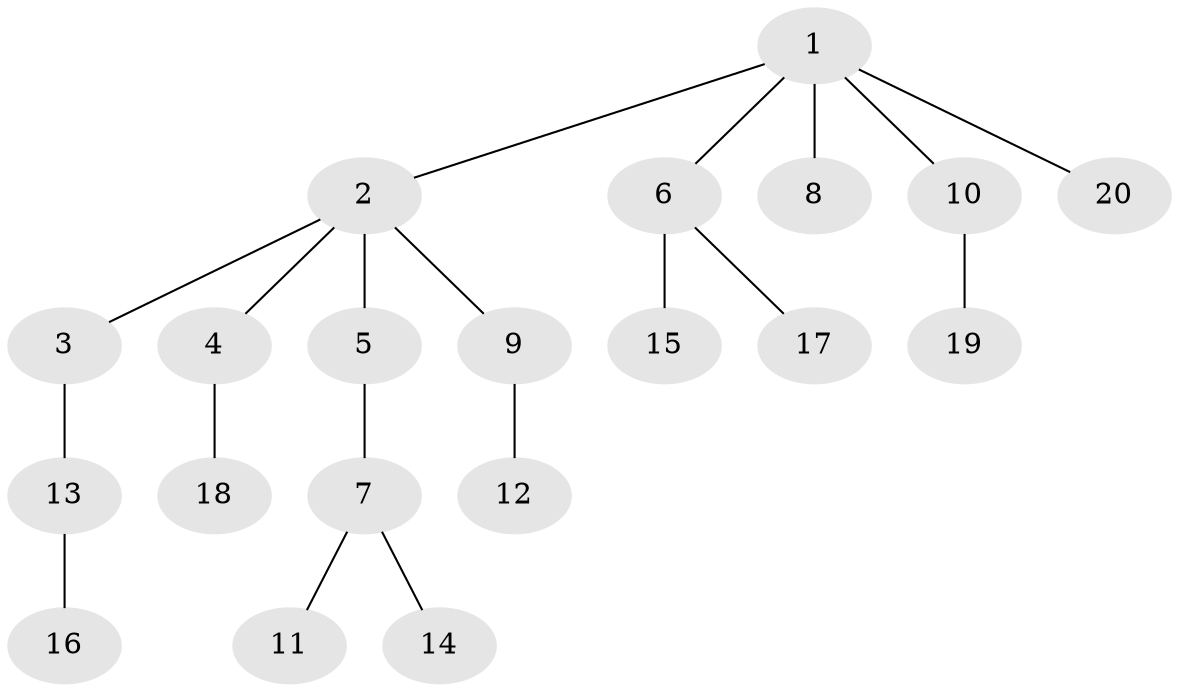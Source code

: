 // Generated by graph-tools (version 1.1) at 2025/46/02/15/25 05:46:28]
// undirected, 20 vertices, 19 edges
graph export_dot {
graph [start="1"]
  node [color=gray90,style=filled];
  1;
  2;
  3;
  4;
  5;
  6;
  7;
  8;
  9;
  10;
  11;
  12;
  13;
  14;
  15;
  16;
  17;
  18;
  19;
  20;
  1 -- 2;
  1 -- 6;
  1 -- 8;
  1 -- 10;
  1 -- 20;
  2 -- 3;
  2 -- 4;
  2 -- 5;
  2 -- 9;
  3 -- 13;
  4 -- 18;
  5 -- 7;
  6 -- 15;
  6 -- 17;
  7 -- 11;
  7 -- 14;
  9 -- 12;
  10 -- 19;
  13 -- 16;
}
